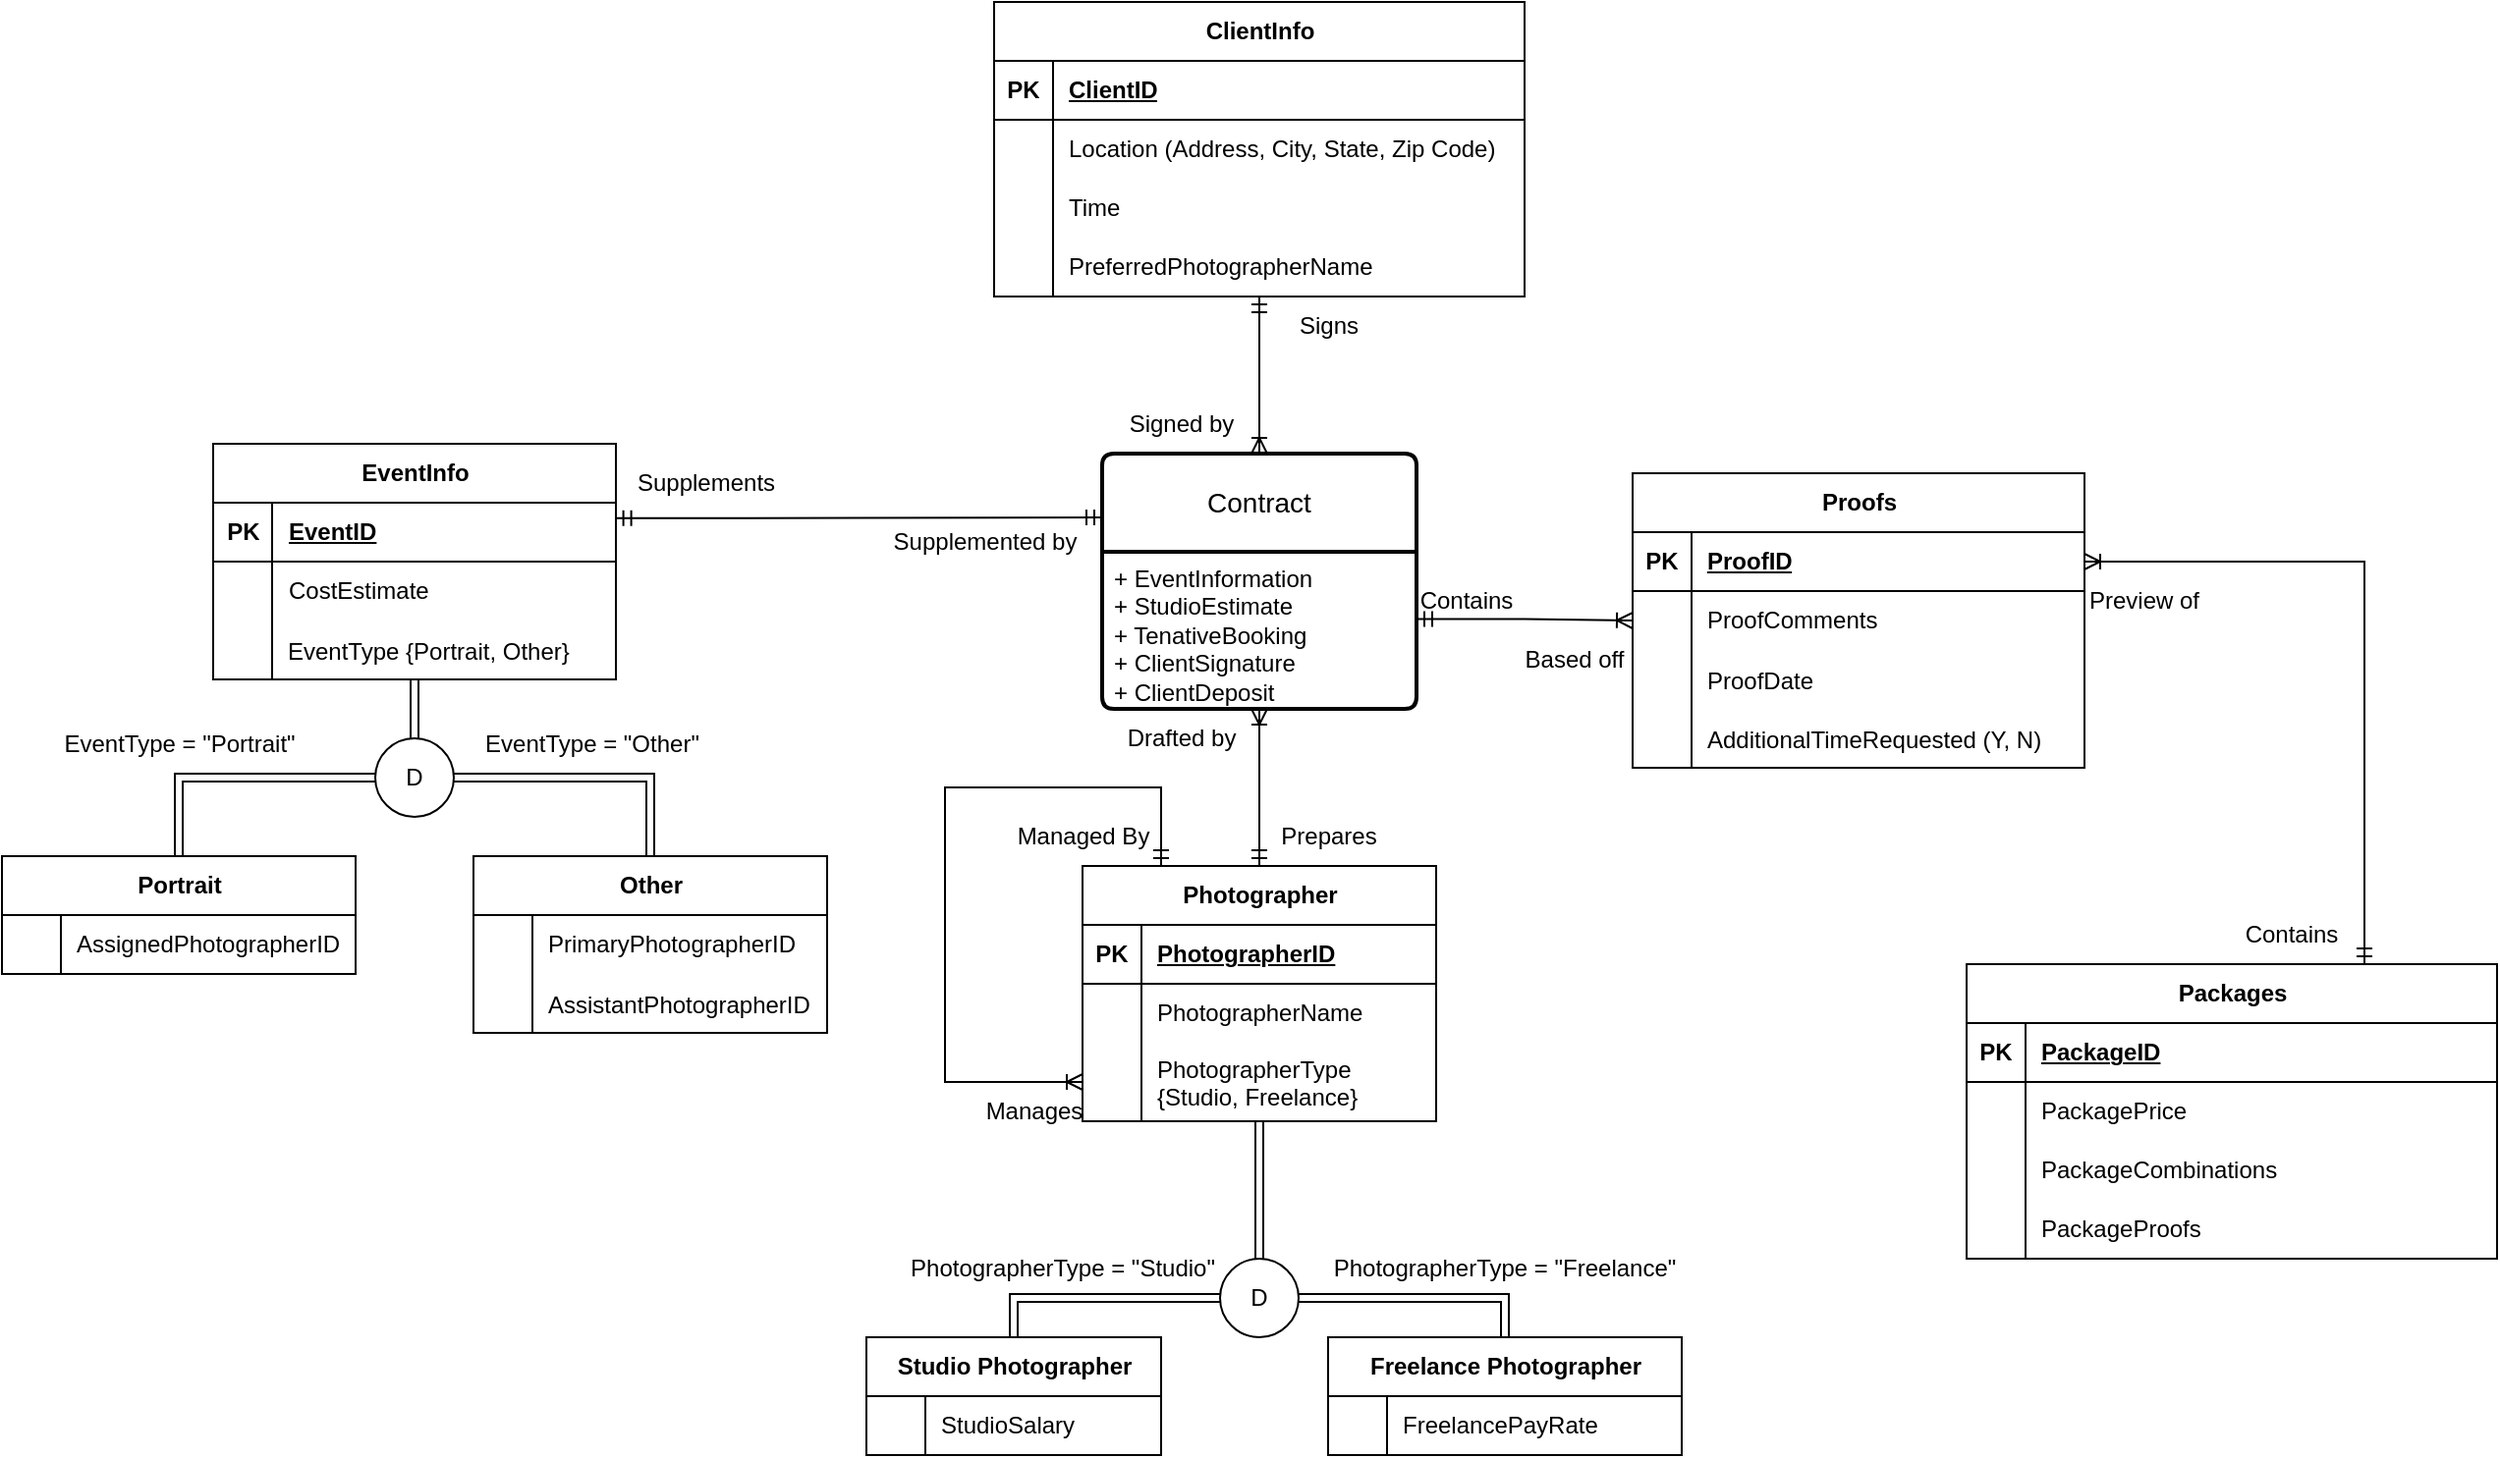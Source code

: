 <mxfile version="21.8.2" type="device">
  <diagram id="R2lEEEUBdFMjLlhIrx00" name="Page-1">
    <mxGraphModel dx="2465" dy="1029" grid="1" gridSize="10" guides="1" tooltips="1" connect="1" arrows="1" fold="1" page="1" pageScale="1" pageWidth="850" pageHeight="1100" math="0" shadow="0" extFonts="Permanent Marker^https://fonts.googleapis.com/css?family=Permanent+Marker">
      <root>
        <mxCell id="0" />
        <mxCell id="1" parent="0" />
        <mxCell id="fItaYnW44eBXd6MHETci-73" style="edgeStyle=orthogonalEdgeStyle;rounded=0;orthogonalLoop=1;jettySize=auto;html=1;entryX=0.5;entryY=0;entryDx=0;entryDy=0;startArrow=ERmandOne;startFill=0;endArrow=ERoneToMany;endFill=0;" edge="1" parent="1" source="s_wbwFbU9WAqDMkrpEAG-1" target="fItaYnW44eBXd6MHETci-27">
          <mxGeometry relative="1" as="geometry" />
        </mxCell>
        <mxCell id="s_wbwFbU9WAqDMkrpEAG-1" value="ClientInfo" style="shape=table;startSize=30;container=1;collapsible=1;childLayout=tableLayout;fixedRows=1;rowLines=0;fontStyle=1;align=center;resizeLast=1;html=1;" parent="1" vertex="1">
          <mxGeometry x="75" y="110" width="270" height="150" as="geometry" />
        </mxCell>
        <mxCell id="s_wbwFbU9WAqDMkrpEAG-2" value="" style="shape=tableRow;horizontal=0;startSize=0;swimlaneHead=0;swimlaneBody=0;fillColor=none;collapsible=0;dropTarget=0;points=[[0,0.5],[1,0.5]];portConstraint=eastwest;top=0;left=0;right=0;bottom=1;" parent="s_wbwFbU9WAqDMkrpEAG-1" vertex="1">
          <mxGeometry y="30" width="270" height="30" as="geometry" />
        </mxCell>
        <mxCell id="s_wbwFbU9WAqDMkrpEAG-3" value="PK" style="shape=partialRectangle;connectable=0;fillColor=none;top=0;left=0;bottom=0;right=0;fontStyle=1;overflow=hidden;whiteSpace=wrap;html=1;" parent="s_wbwFbU9WAqDMkrpEAG-2" vertex="1">
          <mxGeometry width="30" height="30" as="geometry">
            <mxRectangle width="30" height="30" as="alternateBounds" />
          </mxGeometry>
        </mxCell>
        <mxCell id="s_wbwFbU9WAqDMkrpEAG-4" value="ClientID" style="shape=partialRectangle;connectable=0;fillColor=none;top=0;left=0;bottom=0;right=0;align=left;spacingLeft=6;fontStyle=5;overflow=hidden;whiteSpace=wrap;html=1;" parent="s_wbwFbU9WAqDMkrpEAG-2" vertex="1">
          <mxGeometry x="30" width="240" height="30" as="geometry">
            <mxRectangle width="240" height="30" as="alternateBounds" />
          </mxGeometry>
        </mxCell>
        <mxCell id="s_wbwFbU9WAqDMkrpEAG-5" value="" style="shape=tableRow;horizontal=0;startSize=0;swimlaneHead=0;swimlaneBody=0;fillColor=none;collapsible=0;dropTarget=0;points=[[0,0.5],[1,0.5]];portConstraint=eastwest;top=0;left=0;right=0;bottom=0;" parent="s_wbwFbU9WAqDMkrpEAG-1" vertex="1">
          <mxGeometry y="60" width="270" height="30" as="geometry" />
        </mxCell>
        <mxCell id="s_wbwFbU9WAqDMkrpEAG-6" value="" style="shape=partialRectangle;connectable=0;fillColor=none;top=0;left=0;bottom=0;right=0;editable=1;overflow=hidden;whiteSpace=wrap;html=1;" parent="s_wbwFbU9WAqDMkrpEAG-5" vertex="1">
          <mxGeometry width="30" height="30" as="geometry">
            <mxRectangle width="30" height="30" as="alternateBounds" />
          </mxGeometry>
        </mxCell>
        <mxCell id="s_wbwFbU9WAqDMkrpEAG-7" value="Location (Address, City, State, Zip Code)" style="shape=partialRectangle;connectable=0;fillColor=none;top=0;left=0;bottom=0;right=0;align=left;spacingLeft=6;overflow=hidden;whiteSpace=wrap;html=1;" parent="s_wbwFbU9WAqDMkrpEAG-5" vertex="1">
          <mxGeometry x="30" width="240" height="30" as="geometry">
            <mxRectangle width="240" height="30" as="alternateBounds" />
          </mxGeometry>
        </mxCell>
        <mxCell id="s_wbwFbU9WAqDMkrpEAG-8" value="" style="shape=tableRow;horizontal=0;startSize=0;swimlaneHead=0;swimlaneBody=0;fillColor=none;collapsible=0;dropTarget=0;points=[[0,0.5],[1,0.5]];portConstraint=eastwest;top=0;left=0;right=0;bottom=0;" parent="s_wbwFbU9WAqDMkrpEAG-1" vertex="1">
          <mxGeometry y="90" width="270" height="30" as="geometry" />
        </mxCell>
        <mxCell id="s_wbwFbU9WAqDMkrpEAG-9" value="" style="shape=partialRectangle;connectable=0;fillColor=none;top=0;left=0;bottom=0;right=0;editable=1;overflow=hidden;whiteSpace=wrap;html=1;" parent="s_wbwFbU9WAqDMkrpEAG-8" vertex="1">
          <mxGeometry width="30" height="30" as="geometry">
            <mxRectangle width="30" height="30" as="alternateBounds" />
          </mxGeometry>
        </mxCell>
        <mxCell id="s_wbwFbU9WAqDMkrpEAG-10" value="Time" style="shape=partialRectangle;connectable=0;fillColor=none;top=0;left=0;bottom=0;right=0;align=left;spacingLeft=6;overflow=hidden;whiteSpace=wrap;html=1;" parent="s_wbwFbU9WAqDMkrpEAG-8" vertex="1">
          <mxGeometry x="30" width="240" height="30" as="geometry">
            <mxRectangle width="240" height="30" as="alternateBounds" />
          </mxGeometry>
        </mxCell>
        <mxCell id="s_wbwFbU9WAqDMkrpEAG-11" value="" style="shape=tableRow;horizontal=0;startSize=0;swimlaneHead=0;swimlaneBody=0;fillColor=none;collapsible=0;dropTarget=0;points=[[0,0.5],[1,0.5]];portConstraint=eastwest;top=0;left=0;right=0;bottom=0;" parent="s_wbwFbU9WAqDMkrpEAG-1" vertex="1">
          <mxGeometry y="120" width="270" height="30" as="geometry" />
        </mxCell>
        <mxCell id="s_wbwFbU9WAqDMkrpEAG-12" value="" style="shape=partialRectangle;connectable=0;fillColor=none;top=0;left=0;bottom=0;right=0;editable=1;overflow=hidden;whiteSpace=wrap;html=1;" parent="s_wbwFbU9WAqDMkrpEAG-11" vertex="1">
          <mxGeometry width="30" height="30" as="geometry">
            <mxRectangle width="30" height="30" as="alternateBounds" />
          </mxGeometry>
        </mxCell>
        <mxCell id="s_wbwFbU9WAqDMkrpEAG-13" value="PreferredPhotographerName" style="shape=partialRectangle;connectable=0;fillColor=none;top=0;left=0;bottom=0;right=0;align=left;spacingLeft=6;overflow=hidden;whiteSpace=wrap;html=1;" parent="s_wbwFbU9WAqDMkrpEAG-11" vertex="1">
          <mxGeometry x="30" width="240" height="30" as="geometry">
            <mxRectangle width="240" height="30" as="alternateBounds" />
          </mxGeometry>
        </mxCell>
        <mxCell id="fItaYnW44eBXd6MHETci-54" style="edgeStyle=orthogonalEdgeStyle;rounded=0;orthogonalLoop=1;jettySize=auto;html=1;entryX=0.5;entryY=0;entryDx=0;entryDy=0;shape=link;" edge="1" parent="1" source="s_wbwFbU9WAqDMkrpEAG-14" target="fItaYnW44eBXd6MHETci-52">
          <mxGeometry relative="1" as="geometry" />
        </mxCell>
        <mxCell id="fItaYnW44eBXd6MHETci-72" style="edgeStyle=orthogonalEdgeStyle;rounded=0;orthogonalLoop=1;jettySize=auto;html=1;exitX=0.5;exitY=0;exitDx=0;exitDy=0;entryX=0.5;entryY=1;entryDx=0;entryDy=0;startArrow=ERmandOne;startFill=0;endArrow=ERoneToMany;endFill=0;" edge="1" parent="1" source="s_wbwFbU9WAqDMkrpEAG-14" target="fItaYnW44eBXd6MHETci-28">
          <mxGeometry relative="1" as="geometry" />
        </mxCell>
        <mxCell id="s_wbwFbU9WAqDMkrpEAG-14" value="Photographer" style="shape=table;startSize=30;container=1;collapsible=1;childLayout=tableLayout;fixedRows=1;rowLines=0;fontStyle=1;align=center;resizeLast=1;html=1;" parent="1" vertex="1">
          <mxGeometry x="120" y="550" width="180" height="130" as="geometry" />
        </mxCell>
        <mxCell id="s_wbwFbU9WAqDMkrpEAG-15" value="" style="shape=tableRow;horizontal=0;startSize=0;swimlaneHead=0;swimlaneBody=0;fillColor=none;collapsible=0;dropTarget=0;points=[[0,0.5],[1,0.5]];portConstraint=eastwest;top=0;left=0;right=0;bottom=1;" parent="s_wbwFbU9WAqDMkrpEAG-14" vertex="1">
          <mxGeometry y="30" width="180" height="30" as="geometry" />
        </mxCell>
        <mxCell id="s_wbwFbU9WAqDMkrpEAG-16" value="PK" style="shape=partialRectangle;connectable=0;fillColor=none;top=0;left=0;bottom=0;right=0;fontStyle=1;overflow=hidden;whiteSpace=wrap;html=1;" parent="s_wbwFbU9WAqDMkrpEAG-15" vertex="1">
          <mxGeometry width="30" height="30" as="geometry">
            <mxRectangle width="30" height="30" as="alternateBounds" />
          </mxGeometry>
        </mxCell>
        <mxCell id="s_wbwFbU9WAqDMkrpEAG-17" value="PhotographerID" style="shape=partialRectangle;connectable=0;fillColor=none;top=0;left=0;bottom=0;right=0;align=left;spacingLeft=6;fontStyle=5;overflow=hidden;whiteSpace=wrap;html=1;" parent="s_wbwFbU9WAqDMkrpEAG-15" vertex="1">
          <mxGeometry x="30" width="150" height="30" as="geometry">
            <mxRectangle width="150" height="30" as="alternateBounds" />
          </mxGeometry>
        </mxCell>
        <mxCell id="s_wbwFbU9WAqDMkrpEAG-18" value="" style="shape=tableRow;horizontal=0;startSize=0;swimlaneHead=0;swimlaneBody=0;fillColor=none;collapsible=0;dropTarget=0;points=[[0,0.5],[1,0.5]];portConstraint=eastwest;top=0;left=0;right=0;bottom=0;" parent="s_wbwFbU9WAqDMkrpEAG-14" vertex="1">
          <mxGeometry y="60" width="180" height="30" as="geometry" />
        </mxCell>
        <mxCell id="s_wbwFbU9WAqDMkrpEAG-19" value="" style="shape=partialRectangle;connectable=0;fillColor=none;top=0;left=0;bottom=0;right=0;editable=1;overflow=hidden;whiteSpace=wrap;html=1;" parent="s_wbwFbU9WAqDMkrpEAG-18" vertex="1">
          <mxGeometry width="30" height="30" as="geometry">
            <mxRectangle width="30" height="30" as="alternateBounds" />
          </mxGeometry>
        </mxCell>
        <mxCell id="s_wbwFbU9WAqDMkrpEAG-20" value="PhotographerName" style="shape=partialRectangle;connectable=0;fillColor=none;top=0;left=0;bottom=0;right=0;align=left;spacingLeft=6;overflow=hidden;whiteSpace=wrap;html=1;" parent="s_wbwFbU9WAqDMkrpEAG-18" vertex="1">
          <mxGeometry x="30" width="150" height="30" as="geometry">
            <mxRectangle width="150" height="30" as="alternateBounds" />
          </mxGeometry>
        </mxCell>
        <mxCell id="fItaYnW44eBXd6MHETci-49" value="" style="shape=tableRow;horizontal=0;startSize=0;swimlaneHead=0;swimlaneBody=0;fillColor=none;collapsible=0;dropTarget=0;points=[[0,0.5],[1,0.5]];portConstraint=eastwest;top=0;left=0;right=0;bottom=0;" vertex="1" parent="s_wbwFbU9WAqDMkrpEAG-14">
          <mxGeometry y="90" width="180" height="40" as="geometry" />
        </mxCell>
        <mxCell id="fItaYnW44eBXd6MHETci-50" value="" style="shape=partialRectangle;connectable=0;fillColor=none;top=0;left=0;bottom=0;right=0;editable=1;overflow=hidden;" vertex="1" parent="fItaYnW44eBXd6MHETci-49">
          <mxGeometry width="30" height="40" as="geometry">
            <mxRectangle width="30" height="40" as="alternateBounds" />
          </mxGeometry>
        </mxCell>
        <mxCell id="fItaYnW44eBXd6MHETci-51" value="PhotographerType &#xa;{Studio, Freelance}" style="shape=partialRectangle;connectable=0;fillColor=none;top=0;left=0;bottom=0;right=0;align=left;spacingLeft=6;overflow=hidden;" vertex="1" parent="fItaYnW44eBXd6MHETci-49">
          <mxGeometry x="30" width="150" height="40" as="geometry">
            <mxRectangle width="150" height="40" as="alternateBounds" />
          </mxGeometry>
        </mxCell>
        <mxCell id="fItaYnW44eBXd6MHETci-68" style="edgeStyle=orthogonalEdgeStyle;rounded=0;orthogonalLoop=1;jettySize=auto;html=1;entryX=0;entryY=0.5;entryDx=0;entryDy=0;startArrow=ERmandOne;startFill=0;endArrow=ERoneToMany;endFill=0;" edge="1" parent="s_wbwFbU9WAqDMkrpEAG-14" target="fItaYnW44eBXd6MHETci-49">
          <mxGeometry relative="1" as="geometry">
            <mxPoint x="40" as="sourcePoint" />
            <Array as="points">
              <mxPoint x="40" />
              <mxPoint x="40" y="-40" />
              <mxPoint x="-70" y="-40" />
              <mxPoint x="-70" y="110" />
            </Array>
          </mxGeometry>
        </mxCell>
        <mxCell id="s_wbwFbU9WAqDMkrpEAG-27" value="Freelance Photographer" style="shape=table;startSize=30;container=1;collapsible=1;childLayout=tableLayout;fixedRows=1;rowLines=0;fontStyle=1;align=center;resizeLast=1;html=1;" parent="1" vertex="1">
          <mxGeometry x="245" y="790" width="180" height="60" as="geometry" />
        </mxCell>
        <mxCell id="s_wbwFbU9WAqDMkrpEAG-31" value="" style="shape=tableRow;horizontal=0;startSize=0;swimlaneHead=0;swimlaneBody=0;fillColor=none;collapsible=0;dropTarget=0;points=[[0,0.5],[1,0.5]];portConstraint=eastwest;top=0;left=0;right=0;bottom=0;" parent="s_wbwFbU9WAqDMkrpEAG-27" vertex="1">
          <mxGeometry y="30" width="180" height="30" as="geometry" />
        </mxCell>
        <mxCell id="s_wbwFbU9WAqDMkrpEAG-32" value="" style="shape=partialRectangle;connectable=0;fillColor=none;top=0;left=0;bottom=0;right=0;editable=1;overflow=hidden;whiteSpace=wrap;html=1;" parent="s_wbwFbU9WAqDMkrpEAG-31" vertex="1">
          <mxGeometry width="30" height="30" as="geometry">
            <mxRectangle width="30" height="30" as="alternateBounds" />
          </mxGeometry>
        </mxCell>
        <mxCell id="s_wbwFbU9WAqDMkrpEAG-33" value="FreelancePayRate" style="shape=partialRectangle;connectable=0;fillColor=none;top=0;left=0;bottom=0;right=0;align=left;spacingLeft=6;overflow=hidden;whiteSpace=wrap;html=1;" parent="s_wbwFbU9WAqDMkrpEAG-31" vertex="1">
          <mxGeometry x="30" width="150" height="30" as="geometry">
            <mxRectangle width="150" height="30" as="alternateBounds" />
          </mxGeometry>
        </mxCell>
        <mxCell id="fItaYnW44eBXd6MHETci-65" style="edgeStyle=orthogonalEdgeStyle;rounded=0;orthogonalLoop=1;jettySize=auto;html=1;entryX=0.5;entryY=0;entryDx=0;entryDy=0;shape=link;" edge="1" parent="1" source="s_wbwFbU9WAqDMkrpEAG-34" target="fItaYnW44eBXd6MHETci-60">
          <mxGeometry relative="1" as="geometry" />
        </mxCell>
        <mxCell id="s_wbwFbU9WAqDMkrpEAG-34" value="EventInfo" style="shape=table;startSize=30;container=1;collapsible=1;childLayout=tableLayout;fixedRows=1;rowLines=0;fontStyle=1;align=center;resizeLast=1;html=1;" parent="1" vertex="1">
          <mxGeometry x="-322.5" y="335" width="205" height="120" as="geometry" />
        </mxCell>
        <mxCell id="s_wbwFbU9WAqDMkrpEAG-35" value="" style="shape=tableRow;horizontal=0;startSize=0;swimlaneHead=0;swimlaneBody=0;fillColor=none;collapsible=0;dropTarget=0;points=[[0,0.5],[1,0.5]];portConstraint=eastwest;top=0;left=0;right=0;bottom=1;" parent="s_wbwFbU9WAqDMkrpEAG-34" vertex="1">
          <mxGeometry y="30" width="205" height="30" as="geometry" />
        </mxCell>
        <mxCell id="s_wbwFbU9WAqDMkrpEAG-36" value="PK" style="shape=partialRectangle;connectable=0;fillColor=none;top=0;left=0;bottom=0;right=0;fontStyle=1;overflow=hidden;whiteSpace=wrap;html=1;" parent="s_wbwFbU9WAqDMkrpEAG-35" vertex="1">
          <mxGeometry width="30" height="30" as="geometry">
            <mxRectangle width="30" height="30" as="alternateBounds" />
          </mxGeometry>
        </mxCell>
        <mxCell id="s_wbwFbU9WAqDMkrpEAG-37" value="EventID" style="shape=partialRectangle;connectable=0;fillColor=none;top=0;left=0;bottom=0;right=0;align=left;spacingLeft=6;fontStyle=5;overflow=hidden;whiteSpace=wrap;html=1;" parent="s_wbwFbU9WAqDMkrpEAG-35" vertex="1">
          <mxGeometry x="30" width="175" height="30" as="geometry">
            <mxRectangle width="175" height="30" as="alternateBounds" />
          </mxGeometry>
        </mxCell>
        <mxCell id="s_wbwFbU9WAqDMkrpEAG-38" value="" style="shape=tableRow;horizontal=0;startSize=0;swimlaneHead=0;swimlaneBody=0;fillColor=none;collapsible=0;dropTarget=0;points=[[0,0.5],[1,0.5]];portConstraint=eastwest;top=0;left=0;right=0;bottom=0;" parent="s_wbwFbU9WAqDMkrpEAG-34" vertex="1">
          <mxGeometry y="60" width="205" height="30" as="geometry" />
        </mxCell>
        <mxCell id="s_wbwFbU9WAqDMkrpEAG-39" value="" style="shape=partialRectangle;connectable=0;fillColor=none;top=0;left=0;bottom=0;right=0;editable=1;overflow=hidden;whiteSpace=wrap;html=1;" parent="s_wbwFbU9WAqDMkrpEAG-38" vertex="1">
          <mxGeometry width="30" height="30" as="geometry">
            <mxRectangle width="30" height="30" as="alternateBounds" />
          </mxGeometry>
        </mxCell>
        <mxCell id="s_wbwFbU9WAqDMkrpEAG-40" value="CostEstimate" style="shape=partialRectangle;connectable=0;fillColor=none;top=0;left=0;bottom=0;right=0;align=left;spacingLeft=6;overflow=hidden;whiteSpace=wrap;html=1;" parent="s_wbwFbU9WAqDMkrpEAG-38" vertex="1">
          <mxGeometry x="30" width="175" height="30" as="geometry">
            <mxRectangle width="175" height="30" as="alternateBounds" />
          </mxGeometry>
        </mxCell>
        <mxCell id="fItaYnW44eBXd6MHETci-31" value="" style="shape=tableRow;horizontal=0;startSize=0;swimlaneHead=0;swimlaneBody=0;fillColor=none;collapsible=0;dropTarget=0;points=[[0,0.5],[1,0.5]];portConstraint=eastwest;top=0;left=0;right=0;bottom=0;" vertex="1" parent="s_wbwFbU9WAqDMkrpEAG-34">
          <mxGeometry y="90" width="205" height="30" as="geometry" />
        </mxCell>
        <mxCell id="fItaYnW44eBXd6MHETci-32" value="" style="shape=partialRectangle;connectable=0;fillColor=none;top=0;left=0;bottom=0;right=0;editable=1;overflow=hidden;" vertex="1" parent="fItaYnW44eBXd6MHETci-31">
          <mxGeometry width="30" height="30" as="geometry">
            <mxRectangle width="30" height="30" as="alternateBounds" />
          </mxGeometry>
        </mxCell>
        <mxCell id="fItaYnW44eBXd6MHETci-33" value="EventType {Portrait, Other}" style="shape=partialRectangle;connectable=0;fillColor=none;top=0;left=0;bottom=0;right=0;align=left;spacingLeft=6;overflow=hidden;" vertex="1" parent="fItaYnW44eBXd6MHETci-31">
          <mxGeometry x="30" width="175" height="30" as="geometry">
            <mxRectangle width="175" height="30" as="alternateBounds" />
          </mxGeometry>
        </mxCell>
        <mxCell id="s_wbwFbU9WAqDMkrpEAG-47" value="Packages" style="shape=table;startSize=30;container=1;collapsible=1;childLayout=tableLayout;fixedRows=1;rowLines=0;fontStyle=1;align=center;resizeLast=1;html=1;" parent="1" vertex="1">
          <mxGeometry x="570" y="600" width="270" height="150" as="geometry" />
        </mxCell>
        <mxCell id="s_wbwFbU9WAqDMkrpEAG-48" value="" style="shape=tableRow;horizontal=0;startSize=0;swimlaneHead=0;swimlaneBody=0;fillColor=none;collapsible=0;dropTarget=0;points=[[0,0.5],[1,0.5]];portConstraint=eastwest;top=0;left=0;right=0;bottom=1;" parent="s_wbwFbU9WAqDMkrpEAG-47" vertex="1">
          <mxGeometry y="30" width="270" height="30" as="geometry" />
        </mxCell>
        <mxCell id="s_wbwFbU9WAqDMkrpEAG-49" value="PK" style="shape=partialRectangle;connectable=0;fillColor=none;top=0;left=0;bottom=0;right=0;fontStyle=1;overflow=hidden;whiteSpace=wrap;html=1;" parent="s_wbwFbU9WAqDMkrpEAG-48" vertex="1">
          <mxGeometry width="30" height="30" as="geometry">
            <mxRectangle width="30" height="30" as="alternateBounds" />
          </mxGeometry>
        </mxCell>
        <mxCell id="s_wbwFbU9WAqDMkrpEAG-50" value="PackageID" style="shape=partialRectangle;connectable=0;fillColor=none;top=0;left=0;bottom=0;right=0;align=left;spacingLeft=6;fontStyle=5;overflow=hidden;whiteSpace=wrap;html=1;" parent="s_wbwFbU9WAqDMkrpEAG-48" vertex="1">
          <mxGeometry x="30" width="240" height="30" as="geometry">
            <mxRectangle width="240" height="30" as="alternateBounds" />
          </mxGeometry>
        </mxCell>
        <mxCell id="s_wbwFbU9WAqDMkrpEAG-51" value="" style="shape=tableRow;horizontal=0;startSize=0;swimlaneHead=0;swimlaneBody=0;fillColor=none;collapsible=0;dropTarget=0;points=[[0,0.5],[1,0.5]];portConstraint=eastwest;top=0;left=0;right=0;bottom=0;" parent="s_wbwFbU9WAqDMkrpEAG-47" vertex="1">
          <mxGeometry y="60" width="270" height="30" as="geometry" />
        </mxCell>
        <mxCell id="s_wbwFbU9WAqDMkrpEAG-52" value="" style="shape=partialRectangle;connectable=0;fillColor=none;top=0;left=0;bottom=0;right=0;editable=1;overflow=hidden;whiteSpace=wrap;html=1;" parent="s_wbwFbU9WAqDMkrpEAG-51" vertex="1">
          <mxGeometry width="30" height="30" as="geometry">
            <mxRectangle width="30" height="30" as="alternateBounds" />
          </mxGeometry>
        </mxCell>
        <mxCell id="s_wbwFbU9WAqDMkrpEAG-53" value="PackagePrice" style="shape=partialRectangle;connectable=0;fillColor=none;top=0;left=0;bottom=0;right=0;align=left;spacingLeft=6;overflow=hidden;whiteSpace=wrap;html=1;" parent="s_wbwFbU9WAqDMkrpEAG-51" vertex="1">
          <mxGeometry x="30" width="240" height="30" as="geometry">
            <mxRectangle width="240" height="30" as="alternateBounds" />
          </mxGeometry>
        </mxCell>
        <mxCell id="s_wbwFbU9WAqDMkrpEAG-54" value="" style="shape=tableRow;horizontal=0;startSize=0;swimlaneHead=0;swimlaneBody=0;fillColor=none;collapsible=0;dropTarget=0;points=[[0,0.5],[1,0.5]];portConstraint=eastwest;top=0;left=0;right=0;bottom=0;" parent="s_wbwFbU9WAqDMkrpEAG-47" vertex="1">
          <mxGeometry y="90" width="270" height="30" as="geometry" />
        </mxCell>
        <mxCell id="s_wbwFbU9WAqDMkrpEAG-55" value="" style="shape=partialRectangle;connectable=0;fillColor=none;top=0;left=0;bottom=0;right=0;editable=1;overflow=hidden;whiteSpace=wrap;html=1;" parent="s_wbwFbU9WAqDMkrpEAG-54" vertex="1">
          <mxGeometry width="30" height="30" as="geometry">
            <mxRectangle width="30" height="30" as="alternateBounds" />
          </mxGeometry>
        </mxCell>
        <mxCell id="s_wbwFbU9WAqDMkrpEAG-56" value="PackageCombinations" style="shape=partialRectangle;connectable=0;fillColor=none;top=0;left=0;bottom=0;right=0;align=left;spacingLeft=6;overflow=hidden;whiteSpace=wrap;html=1;" parent="s_wbwFbU9WAqDMkrpEAG-54" vertex="1">
          <mxGeometry x="30" width="240" height="30" as="geometry">
            <mxRectangle width="240" height="30" as="alternateBounds" />
          </mxGeometry>
        </mxCell>
        <mxCell id="s_wbwFbU9WAqDMkrpEAG-57" value="" style="shape=tableRow;horizontal=0;startSize=0;swimlaneHead=0;swimlaneBody=0;fillColor=none;collapsible=0;dropTarget=0;points=[[0,0.5],[1,0.5]];portConstraint=eastwest;top=0;left=0;right=0;bottom=0;" parent="s_wbwFbU9WAqDMkrpEAG-47" vertex="1">
          <mxGeometry y="120" width="270" height="30" as="geometry" />
        </mxCell>
        <mxCell id="s_wbwFbU9WAqDMkrpEAG-58" value="" style="shape=partialRectangle;connectable=0;fillColor=none;top=0;left=0;bottom=0;right=0;editable=1;overflow=hidden;whiteSpace=wrap;html=1;" parent="s_wbwFbU9WAqDMkrpEAG-57" vertex="1">
          <mxGeometry width="30" height="30" as="geometry">
            <mxRectangle width="30" height="30" as="alternateBounds" />
          </mxGeometry>
        </mxCell>
        <mxCell id="s_wbwFbU9WAqDMkrpEAG-59" value="PackageProofs" style="shape=partialRectangle;connectable=0;fillColor=none;top=0;left=0;bottom=0;right=0;align=left;spacingLeft=6;overflow=hidden;whiteSpace=wrap;html=1;" parent="s_wbwFbU9WAqDMkrpEAG-57" vertex="1">
          <mxGeometry x="30" width="240" height="30" as="geometry">
            <mxRectangle width="240" height="30" as="alternateBounds" />
          </mxGeometry>
        </mxCell>
        <mxCell id="SHBt1yKfauYDe18DvaVs-1" value="Studio Photographer" style="shape=table;startSize=30;container=1;collapsible=1;childLayout=tableLayout;fixedRows=1;rowLines=0;fontStyle=1;align=center;resizeLast=1;html=1;" parent="1" vertex="1">
          <mxGeometry x="10" y="790" width="150" height="60" as="geometry" />
        </mxCell>
        <mxCell id="SHBt1yKfauYDe18DvaVs-2" value="" style="shape=tableRow;horizontal=0;startSize=0;swimlaneHead=0;swimlaneBody=0;fillColor=none;collapsible=0;dropTarget=0;points=[[0,0.5],[1,0.5]];portConstraint=eastwest;top=0;left=0;right=0;bottom=0;" parent="SHBt1yKfauYDe18DvaVs-1" vertex="1">
          <mxGeometry y="30" width="150" height="30" as="geometry" />
        </mxCell>
        <mxCell id="SHBt1yKfauYDe18DvaVs-3" value="" style="shape=partialRectangle;connectable=0;fillColor=none;top=0;left=0;bottom=0;right=0;editable=1;overflow=hidden;whiteSpace=wrap;html=1;" parent="SHBt1yKfauYDe18DvaVs-2" vertex="1">
          <mxGeometry width="30" height="30" as="geometry">
            <mxRectangle width="30" height="30" as="alternateBounds" />
          </mxGeometry>
        </mxCell>
        <mxCell id="SHBt1yKfauYDe18DvaVs-4" value="StudioSalary" style="shape=partialRectangle;connectable=0;fillColor=none;top=0;left=0;bottom=0;right=0;align=left;spacingLeft=6;overflow=hidden;whiteSpace=wrap;html=1;" parent="SHBt1yKfauYDe18DvaVs-2" vertex="1">
          <mxGeometry x="30" width="120" height="30" as="geometry">
            <mxRectangle width="120" height="30" as="alternateBounds" />
          </mxGeometry>
        </mxCell>
        <mxCell id="fItaYnW44eBXd6MHETci-1" value="Proofs" style="shape=table;startSize=30;container=1;collapsible=1;childLayout=tableLayout;fixedRows=1;rowLines=0;fontStyle=1;align=center;resizeLast=1;html=1;" vertex="1" parent="1">
          <mxGeometry x="400" y="350" width="230" height="150" as="geometry" />
        </mxCell>
        <mxCell id="fItaYnW44eBXd6MHETci-2" value="" style="shape=tableRow;horizontal=0;startSize=0;swimlaneHead=0;swimlaneBody=0;fillColor=none;collapsible=0;dropTarget=0;points=[[0,0.5],[1,0.5]];portConstraint=eastwest;top=0;left=0;right=0;bottom=1;" vertex="1" parent="fItaYnW44eBXd6MHETci-1">
          <mxGeometry y="30" width="230" height="30" as="geometry" />
        </mxCell>
        <mxCell id="fItaYnW44eBXd6MHETci-3" value="PK" style="shape=partialRectangle;connectable=0;fillColor=none;top=0;left=0;bottom=0;right=0;fontStyle=1;overflow=hidden;whiteSpace=wrap;html=1;" vertex="1" parent="fItaYnW44eBXd6MHETci-2">
          <mxGeometry width="30" height="30" as="geometry">
            <mxRectangle width="30" height="30" as="alternateBounds" />
          </mxGeometry>
        </mxCell>
        <mxCell id="fItaYnW44eBXd6MHETci-4" value="ProofID" style="shape=partialRectangle;connectable=0;fillColor=none;top=0;left=0;bottom=0;right=0;align=left;spacingLeft=6;fontStyle=5;overflow=hidden;whiteSpace=wrap;html=1;" vertex="1" parent="fItaYnW44eBXd6MHETci-2">
          <mxGeometry x="30" width="200" height="30" as="geometry">
            <mxRectangle width="200" height="30" as="alternateBounds" />
          </mxGeometry>
        </mxCell>
        <mxCell id="fItaYnW44eBXd6MHETci-11" value="" style="shape=tableRow;horizontal=0;startSize=0;swimlaneHead=0;swimlaneBody=0;fillColor=none;collapsible=0;dropTarget=0;points=[[0,0.5],[1,0.5]];portConstraint=eastwest;top=0;left=0;right=0;bottom=0;" vertex="1" parent="fItaYnW44eBXd6MHETci-1">
          <mxGeometry y="60" width="230" height="30" as="geometry" />
        </mxCell>
        <mxCell id="fItaYnW44eBXd6MHETci-12" value="" style="shape=partialRectangle;connectable=0;fillColor=none;top=0;left=0;bottom=0;right=0;editable=1;overflow=hidden;whiteSpace=wrap;html=1;" vertex="1" parent="fItaYnW44eBXd6MHETci-11">
          <mxGeometry width="30" height="30" as="geometry">
            <mxRectangle width="30" height="30" as="alternateBounds" />
          </mxGeometry>
        </mxCell>
        <mxCell id="fItaYnW44eBXd6MHETci-13" value="ProofComments" style="shape=partialRectangle;connectable=0;fillColor=none;top=0;left=0;bottom=0;right=0;align=left;spacingLeft=6;overflow=hidden;whiteSpace=wrap;html=1;" vertex="1" parent="fItaYnW44eBXd6MHETci-11">
          <mxGeometry x="30" width="200" height="30" as="geometry">
            <mxRectangle width="200" height="30" as="alternateBounds" />
          </mxGeometry>
        </mxCell>
        <mxCell id="fItaYnW44eBXd6MHETci-106" value="" style="shape=tableRow;horizontal=0;startSize=0;swimlaneHead=0;swimlaneBody=0;fillColor=none;collapsible=0;dropTarget=0;points=[[0,0.5],[1,0.5]];portConstraint=eastwest;top=0;left=0;right=0;bottom=0;" vertex="1" parent="fItaYnW44eBXd6MHETci-1">
          <mxGeometry y="90" width="230" height="30" as="geometry" />
        </mxCell>
        <mxCell id="fItaYnW44eBXd6MHETci-107" value="" style="shape=partialRectangle;connectable=0;fillColor=none;top=0;left=0;bottom=0;right=0;editable=1;overflow=hidden;" vertex="1" parent="fItaYnW44eBXd6MHETci-106">
          <mxGeometry width="30" height="30" as="geometry">
            <mxRectangle width="30" height="30" as="alternateBounds" />
          </mxGeometry>
        </mxCell>
        <mxCell id="fItaYnW44eBXd6MHETci-108" value="ProofDate" style="shape=partialRectangle;connectable=0;fillColor=none;top=0;left=0;bottom=0;right=0;align=left;spacingLeft=6;overflow=hidden;" vertex="1" parent="fItaYnW44eBXd6MHETci-106">
          <mxGeometry x="30" width="200" height="30" as="geometry">
            <mxRectangle width="200" height="30" as="alternateBounds" />
          </mxGeometry>
        </mxCell>
        <mxCell id="fItaYnW44eBXd6MHETci-109" value="" style="shape=tableRow;horizontal=0;startSize=0;swimlaneHead=0;swimlaneBody=0;fillColor=none;collapsible=0;dropTarget=0;points=[[0,0.5],[1,0.5]];portConstraint=eastwest;top=0;left=0;right=0;bottom=0;" vertex="1" parent="fItaYnW44eBXd6MHETci-1">
          <mxGeometry y="120" width="230" height="30" as="geometry" />
        </mxCell>
        <mxCell id="fItaYnW44eBXd6MHETci-110" value="" style="shape=partialRectangle;connectable=0;fillColor=none;top=0;left=0;bottom=0;right=0;editable=1;overflow=hidden;" vertex="1" parent="fItaYnW44eBXd6MHETci-109">
          <mxGeometry width="30" height="30" as="geometry">
            <mxRectangle width="30" height="30" as="alternateBounds" />
          </mxGeometry>
        </mxCell>
        <mxCell id="fItaYnW44eBXd6MHETci-111" value="AdditionalTimeRequested (Y, N)" style="shape=partialRectangle;connectable=0;fillColor=none;top=0;left=0;bottom=0;right=0;align=left;spacingLeft=6;overflow=hidden;" vertex="1" parent="fItaYnW44eBXd6MHETci-109">
          <mxGeometry x="30" width="200" height="30" as="geometry">
            <mxRectangle width="200" height="30" as="alternateBounds" />
          </mxGeometry>
        </mxCell>
        <mxCell id="fItaYnW44eBXd6MHETci-27" value="Contract" style="swimlane;childLayout=stackLayout;horizontal=1;startSize=50;horizontalStack=0;rounded=1;fontSize=14;fontStyle=0;strokeWidth=2;resizeParent=0;resizeLast=1;shadow=0;dashed=0;align=center;arcSize=4;whiteSpace=wrap;html=1;" vertex="1" parent="1">
          <mxGeometry x="130" y="340" width="160" height="130" as="geometry" />
        </mxCell>
        <mxCell id="fItaYnW44eBXd6MHETci-28" value="+ EventInformation&lt;br&gt;+ StudioEstimate&lt;br&gt;+ TenativeBooking&lt;br&gt;+ ClientSignature&lt;br&gt;+ ClientDeposit" style="align=left;strokeColor=none;fillColor=none;spacingLeft=4;fontSize=12;verticalAlign=top;resizable=0;rotatable=0;part=1;html=1;" vertex="1" parent="fItaYnW44eBXd6MHETci-27">
          <mxGeometry y="50" width="160" height="80" as="geometry" />
        </mxCell>
        <mxCell id="fItaYnW44eBXd6MHETci-38" value="Portrait" style="shape=table;startSize=30;container=1;collapsible=1;childLayout=tableLayout;fixedRows=1;rowLines=0;fontStyle=1;align=center;resizeLast=1;html=1;" vertex="1" parent="1">
          <mxGeometry x="-430" y="545" width="180" height="60" as="geometry" />
        </mxCell>
        <mxCell id="fItaYnW44eBXd6MHETci-39" value="" style="shape=tableRow;horizontal=0;startSize=0;swimlaneHead=0;swimlaneBody=0;fillColor=none;collapsible=0;dropTarget=0;points=[[0,0.5],[1,0.5]];portConstraint=eastwest;top=0;left=0;right=0;bottom=0;" vertex="1" parent="fItaYnW44eBXd6MHETci-38">
          <mxGeometry y="30" width="180" height="30" as="geometry" />
        </mxCell>
        <mxCell id="fItaYnW44eBXd6MHETci-40" value="" style="shape=partialRectangle;connectable=0;fillColor=none;top=0;left=0;bottom=0;right=0;editable=1;overflow=hidden;whiteSpace=wrap;html=1;" vertex="1" parent="fItaYnW44eBXd6MHETci-39">
          <mxGeometry width="30" height="30" as="geometry">
            <mxRectangle width="30" height="30" as="alternateBounds" />
          </mxGeometry>
        </mxCell>
        <mxCell id="fItaYnW44eBXd6MHETci-41" value="AssignedPhotographerID" style="shape=partialRectangle;connectable=0;fillColor=none;top=0;left=0;bottom=0;right=0;align=left;spacingLeft=6;overflow=hidden;whiteSpace=wrap;html=1;" vertex="1" parent="fItaYnW44eBXd6MHETci-39">
          <mxGeometry x="30" width="150" height="30" as="geometry">
            <mxRectangle width="150" height="30" as="alternateBounds" />
          </mxGeometry>
        </mxCell>
        <mxCell id="fItaYnW44eBXd6MHETci-42" value="Other" style="shape=table;startSize=30;container=1;collapsible=1;childLayout=tableLayout;fixedRows=1;rowLines=0;fontStyle=1;align=center;resizeLast=1;html=1;" vertex="1" parent="1">
          <mxGeometry x="-190" y="545" width="180" height="90" as="geometry" />
        </mxCell>
        <mxCell id="fItaYnW44eBXd6MHETci-43" value="" style="shape=tableRow;horizontal=0;startSize=0;swimlaneHead=0;swimlaneBody=0;fillColor=none;collapsible=0;dropTarget=0;points=[[0,0.5],[1,0.5]];portConstraint=eastwest;top=0;left=0;right=0;bottom=0;" vertex="1" parent="fItaYnW44eBXd6MHETci-42">
          <mxGeometry y="30" width="180" height="30" as="geometry" />
        </mxCell>
        <mxCell id="fItaYnW44eBXd6MHETci-44" value="" style="shape=partialRectangle;connectable=0;fillColor=none;top=0;left=0;bottom=0;right=0;editable=1;overflow=hidden;whiteSpace=wrap;html=1;" vertex="1" parent="fItaYnW44eBXd6MHETci-43">
          <mxGeometry width="30" height="30" as="geometry">
            <mxRectangle width="30" height="30" as="alternateBounds" />
          </mxGeometry>
        </mxCell>
        <mxCell id="fItaYnW44eBXd6MHETci-45" value="PrimaryPhotographerID" style="shape=partialRectangle;connectable=0;fillColor=none;top=0;left=0;bottom=0;right=0;align=left;spacingLeft=6;overflow=hidden;whiteSpace=wrap;html=1;" vertex="1" parent="fItaYnW44eBXd6MHETci-43">
          <mxGeometry x="30" width="150" height="30" as="geometry">
            <mxRectangle width="150" height="30" as="alternateBounds" />
          </mxGeometry>
        </mxCell>
        <mxCell id="fItaYnW44eBXd6MHETci-46" value="" style="shape=tableRow;horizontal=0;startSize=0;swimlaneHead=0;swimlaneBody=0;fillColor=none;collapsible=0;dropTarget=0;points=[[0,0.5],[1,0.5]];portConstraint=eastwest;top=0;left=0;right=0;bottom=0;" vertex="1" parent="fItaYnW44eBXd6MHETci-42">
          <mxGeometry y="60" width="180" height="30" as="geometry" />
        </mxCell>
        <mxCell id="fItaYnW44eBXd6MHETci-47" value="" style="shape=partialRectangle;connectable=0;fillColor=none;top=0;left=0;bottom=0;right=0;editable=1;overflow=hidden;" vertex="1" parent="fItaYnW44eBXd6MHETci-46">
          <mxGeometry width="30" height="30" as="geometry">
            <mxRectangle width="30" height="30" as="alternateBounds" />
          </mxGeometry>
        </mxCell>
        <mxCell id="fItaYnW44eBXd6MHETci-48" value="AssistantPhotographerID" style="shape=partialRectangle;connectable=0;fillColor=none;top=0;left=0;bottom=0;right=0;align=left;spacingLeft=6;overflow=hidden;" vertex="1" parent="fItaYnW44eBXd6MHETci-46">
          <mxGeometry x="30" width="150" height="30" as="geometry">
            <mxRectangle width="150" height="30" as="alternateBounds" />
          </mxGeometry>
        </mxCell>
        <mxCell id="fItaYnW44eBXd6MHETci-55" style="edgeStyle=orthogonalEdgeStyle;rounded=0;orthogonalLoop=1;jettySize=auto;html=1;exitX=1;exitY=0.5;exitDx=0;exitDy=0;entryX=0.5;entryY=0;entryDx=0;entryDy=0;shape=link;" edge="1" parent="1" source="fItaYnW44eBXd6MHETci-52" target="s_wbwFbU9WAqDMkrpEAG-27">
          <mxGeometry relative="1" as="geometry" />
        </mxCell>
        <mxCell id="fItaYnW44eBXd6MHETci-56" style="edgeStyle=orthogonalEdgeStyle;rounded=0;orthogonalLoop=1;jettySize=auto;html=1;exitX=0;exitY=0.5;exitDx=0;exitDy=0;entryX=0.5;entryY=0;entryDx=0;entryDy=0;shape=link;" edge="1" parent="1" source="fItaYnW44eBXd6MHETci-52" target="SHBt1yKfauYDe18DvaVs-1">
          <mxGeometry relative="1" as="geometry" />
        </mxCell>
        <mxCell id="fItaYnW44eBXd6MHETci-52" value="D" style="ellipse;whiteSpace=wrap;html=1;aspect=fixed;" vertex="1" parent="1">
          <mxGeometry x="190" y="750" width="40" height="40" as="geometry" />
        </mxCell>
        <mxCell id="fItaYnW44eBXd6MHETci-57" value="PhotographerType = &quot;Studio&quot;" style="text;html=1;strokeColor=none;fillColor=none;align=center;verticalAlign=middle;whiteSpace=wrap;rounded=0;" vertex="1" parent="1">
          <mxGeometry x="30" y="740" width="160" height="30" as="geometry" />
        </mxCell>
        <mxCell id="fItaYnW44eBXd6MHETci-58" value="PhotographerType = &quot;Freelance&quot;" style="text;html=1;strokeColor=none;fillColor=none;align=center;verticalAlign=middle;whiteSpace=wrap;rounded=0;" vertex="1" parent="1">
          <mxGeometry x="235" y="740" width="200" height="30" as="geometry" />
        </mxCell>
        <mxCell id="fItaYnW44eBXd6MHETci-62" style="edgeStyle=orthogonalEdgeStyle;rounded=0;orthogonalLoop=1;jettySize=auto;html=1;exitX=0;exitY=0.5;exitDx=0;exitDy=0;entryX=0.5;entryY=0;entryDx=0;entryDy=0;shape=link;" edge="1" parent="1" source="fItaYnW44eBXd6MHETci-60" target="fItaYnW44eBXd6MHETci-38">
          <mxGeometry relative="1" as="geometry" />
        </mxCell>
        <mxCell id="fItaYnW44eBXd6MHETci-63" style="edgeStyle=orthogonalEdgeStyle;rounded=0;orthogonalLoop=1;jettySize=auto;html=1;exitX=1;exitY=0.5;exitDx=0;exitDy=0;entryX=0.5;entryY=0;entryDx=0;entryDy=0;shape=link;" edge="1" parent="1" source="fItaYnW44eBXd6MHETci-60" target="fItaYnW44eBXd6MHETci-42">
          <mxGeometry relative="1" as="geometry" />
        </mxCell>
        <mxCell id="fItaYnW44eBXd6MHETci-60" value="D" style="ellipse;whiteSpace=wrap;html=1;aspect=fixed;" vertex="1" parent="1">
          <mxGeometry x="-240" y="485" width="40" height="40" as="geometry" />
        </mxCell>
        <mxCell id="fItaYnW44eBXd6MHETci-66" value="EventType = &quot;Portrait&quot;" style="text;html=1;align=center;verticalAlign=middle;resizable=0;points=[];autosize=1;strokeColor=none;fillColor=none;" vertex="1" parent="1">
          <mxGeometry x="-410" y="473" width="140" height="30" as="geometry" />
        </mxCell>
        <mxCell id="fItaYnW44eBXd6MHETci-67" value="EventType = &quot;Other&quot;" style="text;html=1;align=center;verticalAlign=middle;resizable=0;points=[];autosize=1;strokeColor=none;fillColor=none;" vertex="1" parent="1">
          <mxGeometry x="-195" y="473" width="130" height="30" as="geometry" />
        </mxCell>
        <mxCell id="fItaYnW44eBXd6MHETci-69" value="Manages" style="text;html=1;align=center;verticalAlign=middle;resizable=0;points=[];autosize=1;strokeColor=none;fillColor=none;" vertex="1" parent="1">
          <mxGeometry x="60" y="660" width="70" height="30" as="geometry" />
        </mxCell>
        <mxCell id="fItaYnW44eBXd6MHETci-70" value="Managed By" style="text;html=1;align=center;verticalAlign=middle;resizable=0;points=[];autosize=1;strokeColor=none;fillColor=none;" vertex="1" parent="1">
          <mxGeometry x="75" y="520" width="90" height="30" as="geometry" />
        </mxCell>
        <mxCell id="fItaYnW44eBXd6MHETci-74" value="Prepares" style="text;html=1;align=center;verticalAlign=middle;resizable=0;points=[];autosize=1;strokeColor=none;fillColor=none;" vertex="1" parent="1">
          <mxGeometry x="210" y="520" width="70" height="30" as="geometry" />
        </mxCell>
        <mxCell id="fItaYnW44eBXd6MHETci-75" value="Drafted by" style="text;html=1;align=center;verticalAlign=middle;resizable=0;points=[];autosize=1;strokeColor=none;fillColor=none;" vertex="1" parent="1">
          <mxGeometry x="130" y="470" width="80" height="30" as="geometry" />
        </mxCell>
        <mxCell id="fItaYnW44eBXd6MHETci-76" value="Signs" style="text;html=1;align=center;verticalAlign=middle;resizable=0;points=[];autosize=1;strokeColor=none;fillColor=none;" vertex="1" parent="1">
          <mxGeometry x="220" y="260" width="50" height="30" as="geometry" />
        </mxCell>
        <mxCell id="fItaYnW44eBXd6MHETci-77" value="Signed by" style="text;html=1;align=center;verticalAlign=middle;resizable=0;points=[];autosize=1;strokeColor=none;fillColor=none;" vertex="1" parent="1">
          <mxGeometry x="130" y="310" width="80" height="30" as="geometry" />
        </mxCell>
        <mxCell id="fItaYnW44eBXd6MHETci-79" style="edgeStyle=orthogonalEdgeStyle;rounded=0;orthogonalLoop=1;jettySize=auto;html=1;exitX=0.999;exitY=0.261;exitDx=0;exitDy=0;entryX=0;entryY=0.25;entryDx=0;entryDy=0;exitPerimeter=0;startArrow=ERmandOne;startFill=0;endArrow=ERmandOne;endFill=0;" edge="1" parent="1" source="s_wbwFbU9WAqDMkrpEAG-35" target="fItaYnW44eBXd6MHETci-27">
          <mxGeometry relative="1" as="geometry" />
        </mxCell>
        <mxCell id="fItaYnW44eBXd6MHETci-80" value="Supplements" style="text;html=1;align=center;verticalAlign=middle;resizable=0;points=[];autosize=1;strokeColor=none;fillColor=none;" vertex="1" parent="1">
          <mxGeometry x="-117.5" y="340" width="90" height="30" as="geometry" />
        </mxCell>
        <mxCell id="fItaYnW44eBXd6MHETci-81" value="Supplemented by" style="text;html=1;align=center;verticalAlign=middle;resizable=0;points=[];autosize=1;strokeColor=none;fillColor=none;" vertex="1" parent="1">
          <mxGeometry x="10" y="370" width="120" height="30" as="geometry" />
        </mxCell>
        <mxCell id="fItaYnW44eBXd6MHETci-82" style="edgeStyle=orthogonalEdgeStyle;rounded=0;orthogonalLoop=1;jettySize=auto;html=1;exitX=1;exitY=0.5;exitDx=0;exitDy=0;entryX=0.75;entryY=0;entryDx=0;entryDy=0;startArrow=ERoneToMany;startFill=0;endArrow=ERmandOne;endFill=0;" edge="1" parent="1" source="fItaYnW44eBXd6MHETci-2" target="s_wbwFbU9WAqDMkrpEAG-47">
          <mxGeometry relative="1" as="geometry" />
        </mxCell>
        <mxCell id="fItaYnW44eBXd6MHETci-116" style="edgeStyle=orthogonalEdgeStyle;rounded=0;orthogonalLoop=1;jettySize=auto;html=1;exitX=1;exitY=0.428;exitDx=0;exitDy=0;entryX=0;entryY=0.5;entryDx=0;entryDy=0;exitPerimeter=0;startArrow=ERmandOne;startFill=0;endArrow=ERoneToMany;endFill=0;" edge="1" parent="1" source="fItaYnW44eBXd6MHETci-28" target="fItaYnW44eBXd6MHETci-11">
          <mxGeometry relative="1" as="geometry">
            <mxPoint x="390" y="420" as="targetPoint" />
            <Array as="points" />
          </mxGeometry>
        </mxCell>
        <mxCell id="fItaYnW44eBXd6MHETci-118" value="Contains" style="text;html=1;align=center;verticalAlign=middle;resizable=0;points=[];autosize=1;strokeColor=none;fillColor=none;" vertex="1" parent="1">
          <mxGeometry x="280" y="400" width="70" height="30" as="geometry" />
        </mxCell>
        <mxCell id="fItaYnW44eBXd6MHETci-119" value="Based off" style="text;html=1;align=center;verticalAlign=middle;resizable=0;points=[];autosize=1;strokeColor=none;fillColor=none;" vertex="1" parent="1">
          <mxGeometry x="335" y="430" width="70" height="30" as="geometry" />
        </mxCell>
        <mxCell id="fItaYnW44eBXd6MHETci-120" value="Contains" style="text;html=1;align=center;verticalAlign=middle;resizable=0;points=[];autosize=1;strokeColor=none;fillColor=none;" vertex="1" parent="1">
          <mxGeometry x="700" y="570" width="70" height="30" as="geometry" />
        </mxCell>
        <mxCell id="fItaYnW44eBXd6MHETci-121" value="Preview of" style="text;html=1;align=center;verticalAlign=middle;resizable=0;points=[];autosize=1;strokeColor=none;fillColor=none;" vertex="1" parent="1">
          <mxGeometry x="620" y="400" width="80" height="30" as="geometry" />
        </mxCell>
      </root>
    </mxGraphModel>
  </diagram>
</mxfile>

